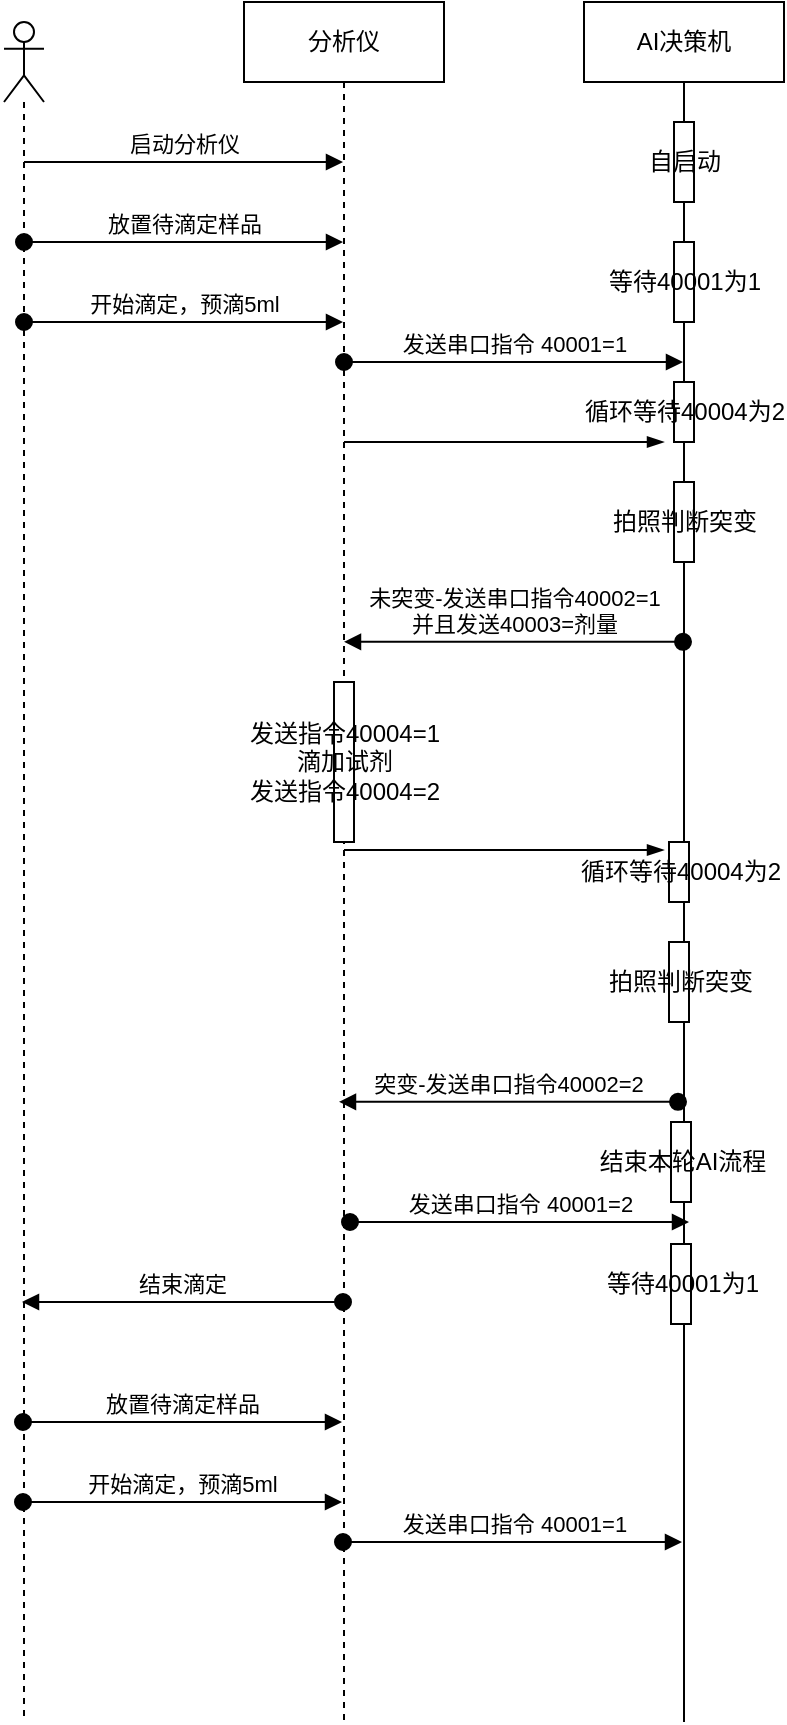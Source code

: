 <mxfile version="20.7.4" type="github">
  <diagram id="I9DXT-ueyr1dZtZgeZVM" name="Page-1">
    <mxGraphModel dx="1194" dy="621" grid="1" gridSize="10" guides="1" tooltips="1" connect="1" arrows="1" fold="1" page="1" pageScale="1" pageWidth="827" pageHeight="1169" math="0" shadow="0">
      <root>
        <mxCell id="0" />
        <mxCell id="1" parent="0" />
        <mxCell id="y6wobBPAsLzuYyVfoSZy-5" value="分析仪" style="shape=umlLifeline;perimeter=lifelinePerimeter;whiteSpace=wrap;html=1;container=1;collapsible=0;recursiveResize=0;outlineConnect=0;" parent="1" vertex="1">
          <mxGeometry x="190" y="190" width="100" height="860" as="geometry" />
        </mxCell>
        <mxCell id="y6wobBPAsLzuYyVfoSZy-21" value="发送串口指令 40001=1" style="html=1;verticalAlign=bottom;startArrow=oval;startFill=1;endArrow=block;startSize=8;rounded=0;" parent="y6wobBPAsLzuYyVfoSZy-5" target="y6wobBPAsLzuYyVfoSZy-6" edge="1">
          <mxGeometry width="60" relative="1" as="geometry">
            <mxPoint x="50" y="180" as="sourcePoint" />
            <mxPoint x="110" y="180" as="targetPoint" />
          </mxGeometry>
        </mxCell>
        <mxCell id="_r-T3VkqyiKVVPjlkhmP-1" value="发送指令40004=1&lt;br&gt;滴加试剂&lt;br&gt;发送指令40004=2" style="html=1;points=[];perimeter=orthogonalPerimeter;" vertex="1" parent="y6wobBPAsLzuYyVfoSZy-5">
          <mxGeometry x="45" y="340" width="10" height="80" as="geometry" />
        </mxCell>
        <mxCell id="_r-T3VkqyiKVVPjlkhmP-3" value="" style="edgeStyle=elbowEdgeStyle;fontSize=12;html=1;endArrow=blockThin;endFill=1;rounded=0;" edge="1" parent="y6wobBPAsLzuYyVfoSZy-5">
          <mxGeometry width="160" relative="1" as="geometry">
            <mxPoint x="50" y="220" as="sourcePoint" />
            <mxPoint x="210" y="220" as="targetPoint" />
          </mxGeometry>
        </mxCell>
        <mxCell id="_r-T3VkqyiKVVPjlkhmP-4" value="" style="edgeStyle=elbowEdgeStyle;fontSize=12;html=1;endArrow=blockThin;endFill=1;rounded=0;" edge="1" parent="y6wobBPAsLzuYyVfoSZy-5">
          <mxGeometry width="160" relative="1" as="geometry">
            <mxPoint x="50" y="424" as="sourcePoint" />
            <mxPoint x="210" y="424" as="targetPoint" />
          </mxGeometry>
        </mxCell>
        <mxCell id="y6wobBPAsLzuYyVfoSZy-6" value="AI决策机" style="shape=umlLifeline;perimeter=lifelinePerimeter;whiteSpace=wrap;html=1;container=1;collapsible=0;recursiveResize=0;outlineConnect=0;lifelineDashed=0;" parent="1" vertex="1">
          <mxGeometry x="360" y="190" width="100" height="860" as="geometry" />
        </mxCell>
        <mxCell id="y6wobBPAsLzuYyVfoSZy-17" value="自启动" style="html=1;points=[];perimeter=orthogonalPerimeter;" parent="y6wobBPAsLzuYyVfoSZy-6" vertex="1">
          <mxGeometry x="45" y="60" width="10" height="40" as="geometry" />
        </mxCell>
        <mxCell id="y6wobBPAsLzuYyVfoSZy-18" value="等待40001为1" style="html=1;points=[];perimeter=orthogonalPerimeter;" parent="y6wobBPAsLzuYyVfoSZy-6" vertex="1">
          <mxGeometry x="45" y="120" width="10" height="40" as="geometry" />
        </mxCell>
        <mxCell id="y6wobBPAsLzuYyVfoSZy-22" value="循环等待40004为2" style="html=1;points=[];perimeter=orthogonalPerimeter;" parent="y6wobBPAsLzuYyVfoSZy-6" vertex="1">
          <mxGeometry x="45" y="190" width="10" height="30" as="geometry" />
        </mxCell>
        <mxCell id="y6wobBPAsLzuYyVfoSZy-23" value="拍照判断突变" style="html=1;points=[];perimeter=orthogonalPerimeter;" parent="y6wobBPAsLzuYyVfoSZy-6" vertex="1">
          <mxGeometry x="45" y="240" width="10" height="40" as="geometry" />
        </mxCell>
        <mxCell id="y6wobBPAsLzuYyVfoSZy-35" value="结束滴定" style="html=1;verticalAlign=bottom;startArrow=oval;startFill=1;endArrow=block;startSize=8;rounded=0;" parent="y6wobBPAsLzuYyVfoSZy-6" edge="1">
          <mxGeometry width="60" relative="1" as="geometry">
            <mxPoint x="-120.5" y="650" as="sourcePoint" />
            <mxPoint x="-281" y="650" as="targetPoint" />
          </mxGeometry>
        </mxCell>
        <mxCell id="y6wobBPAsLzuYyVfoSZy-36" value="放置待滴定样品" style="html=1;verticalAlign=bottom;startArrow=oval;startFill=1;endArrow=block;startSize=8;rounded=0;" parent="y6wobBPAsLzuYyVfoSZy-6" edge="1">
          <mxGeometry x="0.003" width="60" relative="1" as="geometry">
            <mxPoint x="-280.5" y="710" as="sourcePoint" />
            <mxPoint x="-121" y="710" as="targetPoint" />
            <mxPoint as="offset" />
          </mxGeometry>
        </mxCell>
        <mxCell id="y6wobBPAsLzuYyVfoSZy-37" value="开始滴定，预滴5ml" style="html=1;verticalAlign=bottom;startArrow=oval;startFill=1;endArrow=block;startSize=8;rounded=0;" parent="y6wobBPAsLzuYyVfoSZy-6" edge="1">
          <mxGeometry width="60" relative="1" as="geometry">
            <mxPoint x="-280.5" y="750" as="sourcePoint" />
            <mxPoint x="-121" y="750" as="targetPoint" />
          </mxGeometry>
        </mxCell>
        <mxCell id="y6wobBPAsLzuYyVfoSZy-32" value="结束本轮AI流程" style="html=1;points=[];perimeter=orthogonalPerimeter;" parent="y6wobBPAsLzuYyVfoSZy-6" vertex="1">
          <mxGeometry x="43.5" y="560" width="10" height="40" as="geometry" />
        </mxCell>
        <mxCell id="y6wobBPAsLzuYyVfoSZy-29" value="循环等待40004为2" style="html=1;points=[];perimeter=orthogonalPerimeter;" parent="y6wobBPAsLzuYyVfoSZy-6" vertex="1">
          <mxGeometry x="42.5" y="420" width="10" height="30" as="geometry" />
        </mxCell>
        <mxCell id="y6wobBPAsLzuYyVfoSZy-30" value="拍照判断突变" style="html=1;points=[];perimeter=orthogonalPerimeter;" parent="y6wobBPAsLzuYyVfoSZy-6" vertex="1">
          <mxGeometry x="42.5" y="470" width="10" height="40" as="geometry" />
        </mxCell>
        <mxCell id="y6wobBPAsLzuYyVfoSZy-31" value="突变-发送串口指令40002=2" style="html=1;verticalAlign=bottom;startArrow=oval;startFill=1;endArrow=block;startSize=8;rounded=0;entryX=0.5;entryY=0.83;entryDx=0;entryDy=0;entryPerimeter=0;" parent="y6wobBPAsLzuYyVfoSZy-6" edge="1">
          <mxGeometry width="60" relative="1" as="geometry">
            <mxPoint x="47" y="549.9" as="sourcePoint" />
            <mxPoint x="-122.5" y="549.9" as="targetPoint" />
          </mxGeometry>
        </mxCell>
        <mxCell id="y6wobBPAsLzuYyVfoSZy-33" value="等待40001为1" style="html=1;points=[];perimeter=orthogonalPerimeter;" parent="y6wobBPAsLzuYyVfoSZy-6" vertex="1">
          <mxGeometry x="43.5" y="621" width="10" height="40" as="geometry" />
        </mxCell>
        <mxCell id="y6wobBPAsLzuYyVfoSZy-34" value="发送串口指令 40001=2" style="html=1;verticalAlign=bottom;startArrow=oval;startFill=1;endArrow=block;startSize=8;rounded=0;" parent="y6wobBPAsLzuYyVfoSZy-6" edge="1">
          <mxGeometry width="60" relative="1" as="geometry">
            <mxPoint x="-117" y="610" as="sourcePoint" />
            <mxPoint x="52.5" y="610" as="targetPoint" />
          </mxGeometry>
        </mxCell>
        <mxCell id="y6wobBPAsLzuYyVfoSZy-38" value="发送串口指令 40001=1" style="html=1;verticalAlign=bottom;startArrow=oval;startFill=1;endArrow=block;startSize=8;rounded=0;" parent="y6wobBPAsLzuYyVfoSZy-6" edge="1">
          <mxGeometry width="60" relative="1" as="geometry">
            <mxPoint x="-120.5" y="770" as="sourcePoint" />
            <mxPoint x="49" y="770" as="targetPoint" />
          </mxGeometry>
        </mxCell>
        <mxCell id="y6wobBPAsLzuYyVfoSZy-7" value="" style="shape=umlLifeline;participant=umlActor;perimeter=lifelinePerimeter;whiteSpace=wrap;html=1;container=1;collapsible=0;recursiveResize=0;verticalAlign=top;spacingTop=36;outlineConnect=0;" parent="1" vertex="1">
          <mxGeometry x="70" y="200" width="20" height="850" as="geometry" />
        </mxCell>
        <mxCell id="y6wobBPAsLzuYyVfoSZy-8" value="启动分析仪" style="html=1;verticalAlign=bottom;endArrow=block;rounded=0;" parent="y6wobBPAsLzuYyVfoSZy-7" target="y6wobBPAsLzuYyVfoSZy-5" edge="1">
          <mxGeometry width="80" relative="1" as="geometry">
            <mxPoint x="10" y="70" as="sourcePoint" />
            <mxPoint x="90" y="70" as="targetPoint" />
          </mxGeometry>
        </mxCell>
        <mxCell id="y6wobBPAsLzuYyVfoSZy-9" value="放置待滴定样品" style="html=1;verticalAlign=bottom;startArrow=oval;startFill=1;endArrow=block;startSize=8;rounded=0;" parent="y6wobBPAsLzuYyVfoSZy-7" target="y6wobBPAsLzuYyVfoSZy-5" edge="1">
          <mxGeometry x="0.003" width="60" relative="1" as="geometry">
            <mxPoint x="10" y="110" as="sourcePoint" />
            <mxPoint x="70" y="110" as="targetPoint" />
            <mxPoint as="offset" />
          </mxGeometry>
        </mxCell>
        <mxCell id="y6wobBPAsLzuYyVfoSZy-10" value="开始滴定，预滴5ml" style="html=1;verticalAlign=bottom;startArrow=oval;startFill=1;endArrow=block;startSize=8;rounded=0;" parent="y6wobBPAsLzuYyVfoSZy-7" target="y6wobBPAsLzuYyVfoSZy-5" edge="1">
          <mxGeometry width="60" relative="1" as="geometry">
            <mxPoint x="10" y="150" as="sourcePoint" />
            <mxPoint x="70" y="150" as="targetPoint" />
          </mxGeometry>
        </mxCell>
        <mxCell id="y6wobBPAsLzuYyVfoSZy-24" value="未突变-发送串口指令40002=1&lt;br&gt;并且发送40003=剂量" style="html=1;verticalAlign=bottom;startArrow=oval;startFill=1;endArrow=block;startSize=8;rounded=0;entryX=0.5;entryY=0.83;entryDx=0;entryDy=0;entryPerimeter=0;" parent="1" edge="1">
          <mxGeometry width="60" relative="1" as="geometry">
            <mxPoint x="409.5" y="509.9" as="sourcePoint" />
            <mxPoint x="240" y="509.9" as="targetPoint" />
          </mxGeometry>
        </mxCell>
      </root>
    </mxGraphModel>
  </diagram>
</mxfile>
